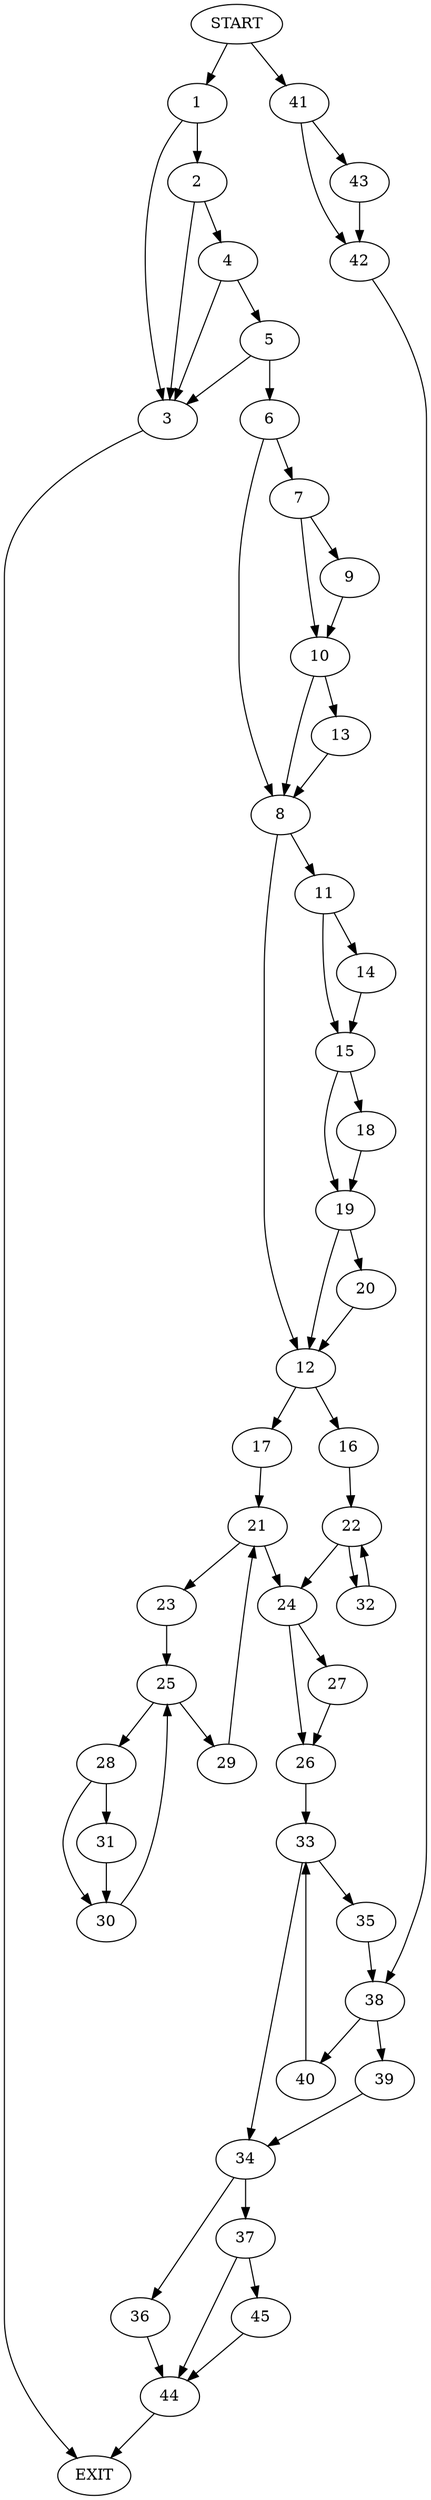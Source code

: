 digraph {
0 [label="START"]
46 [label="EXIT"]
0 -> 1
1 -> 2
1 -> 3
2 -> 4
2 -> 3
3 -> 46
4 -> 5
4 -> 3
5 -> 6
5 -> 3
6 -> 7
6 -> 8
7 -> 9
7 -> 10
8 -> 11
8 -> 12
10 -> 13
10 -> 8
9 -> 10
13 -> 8
11 -> 14
11 -> 15
12 -> 16
12 -> 17
14 -> 15
15 -> 18
15 -> 19
18 -> 19
19 -> 20
19 -> 12
20 -> 12
17 -> 21
16 -> 22
21 -> 23
21 -> 24
23 -> 25
24 -> 26
24 -> 27
25 -> 28
25 -> 29
29 -> 21
28 -> 30
28 -> 31
31 -> 30
30 -> 25
22 -> 32
22 -> 24
32 -> 22
26 -> 33
27 -> 26
33 -> 34
33 -> 35
34 -> 36
34 -> 37
35 -> 38
38 -> 39
38 -> 40
39 -> 34
40 -> 33
0 -> 41
41 -> 42
41 -> 43
43 -> 42
42 -> 38
36 -> 44
37 -> 44
37 -> 45
44 -> 46
45 -> 44
}
